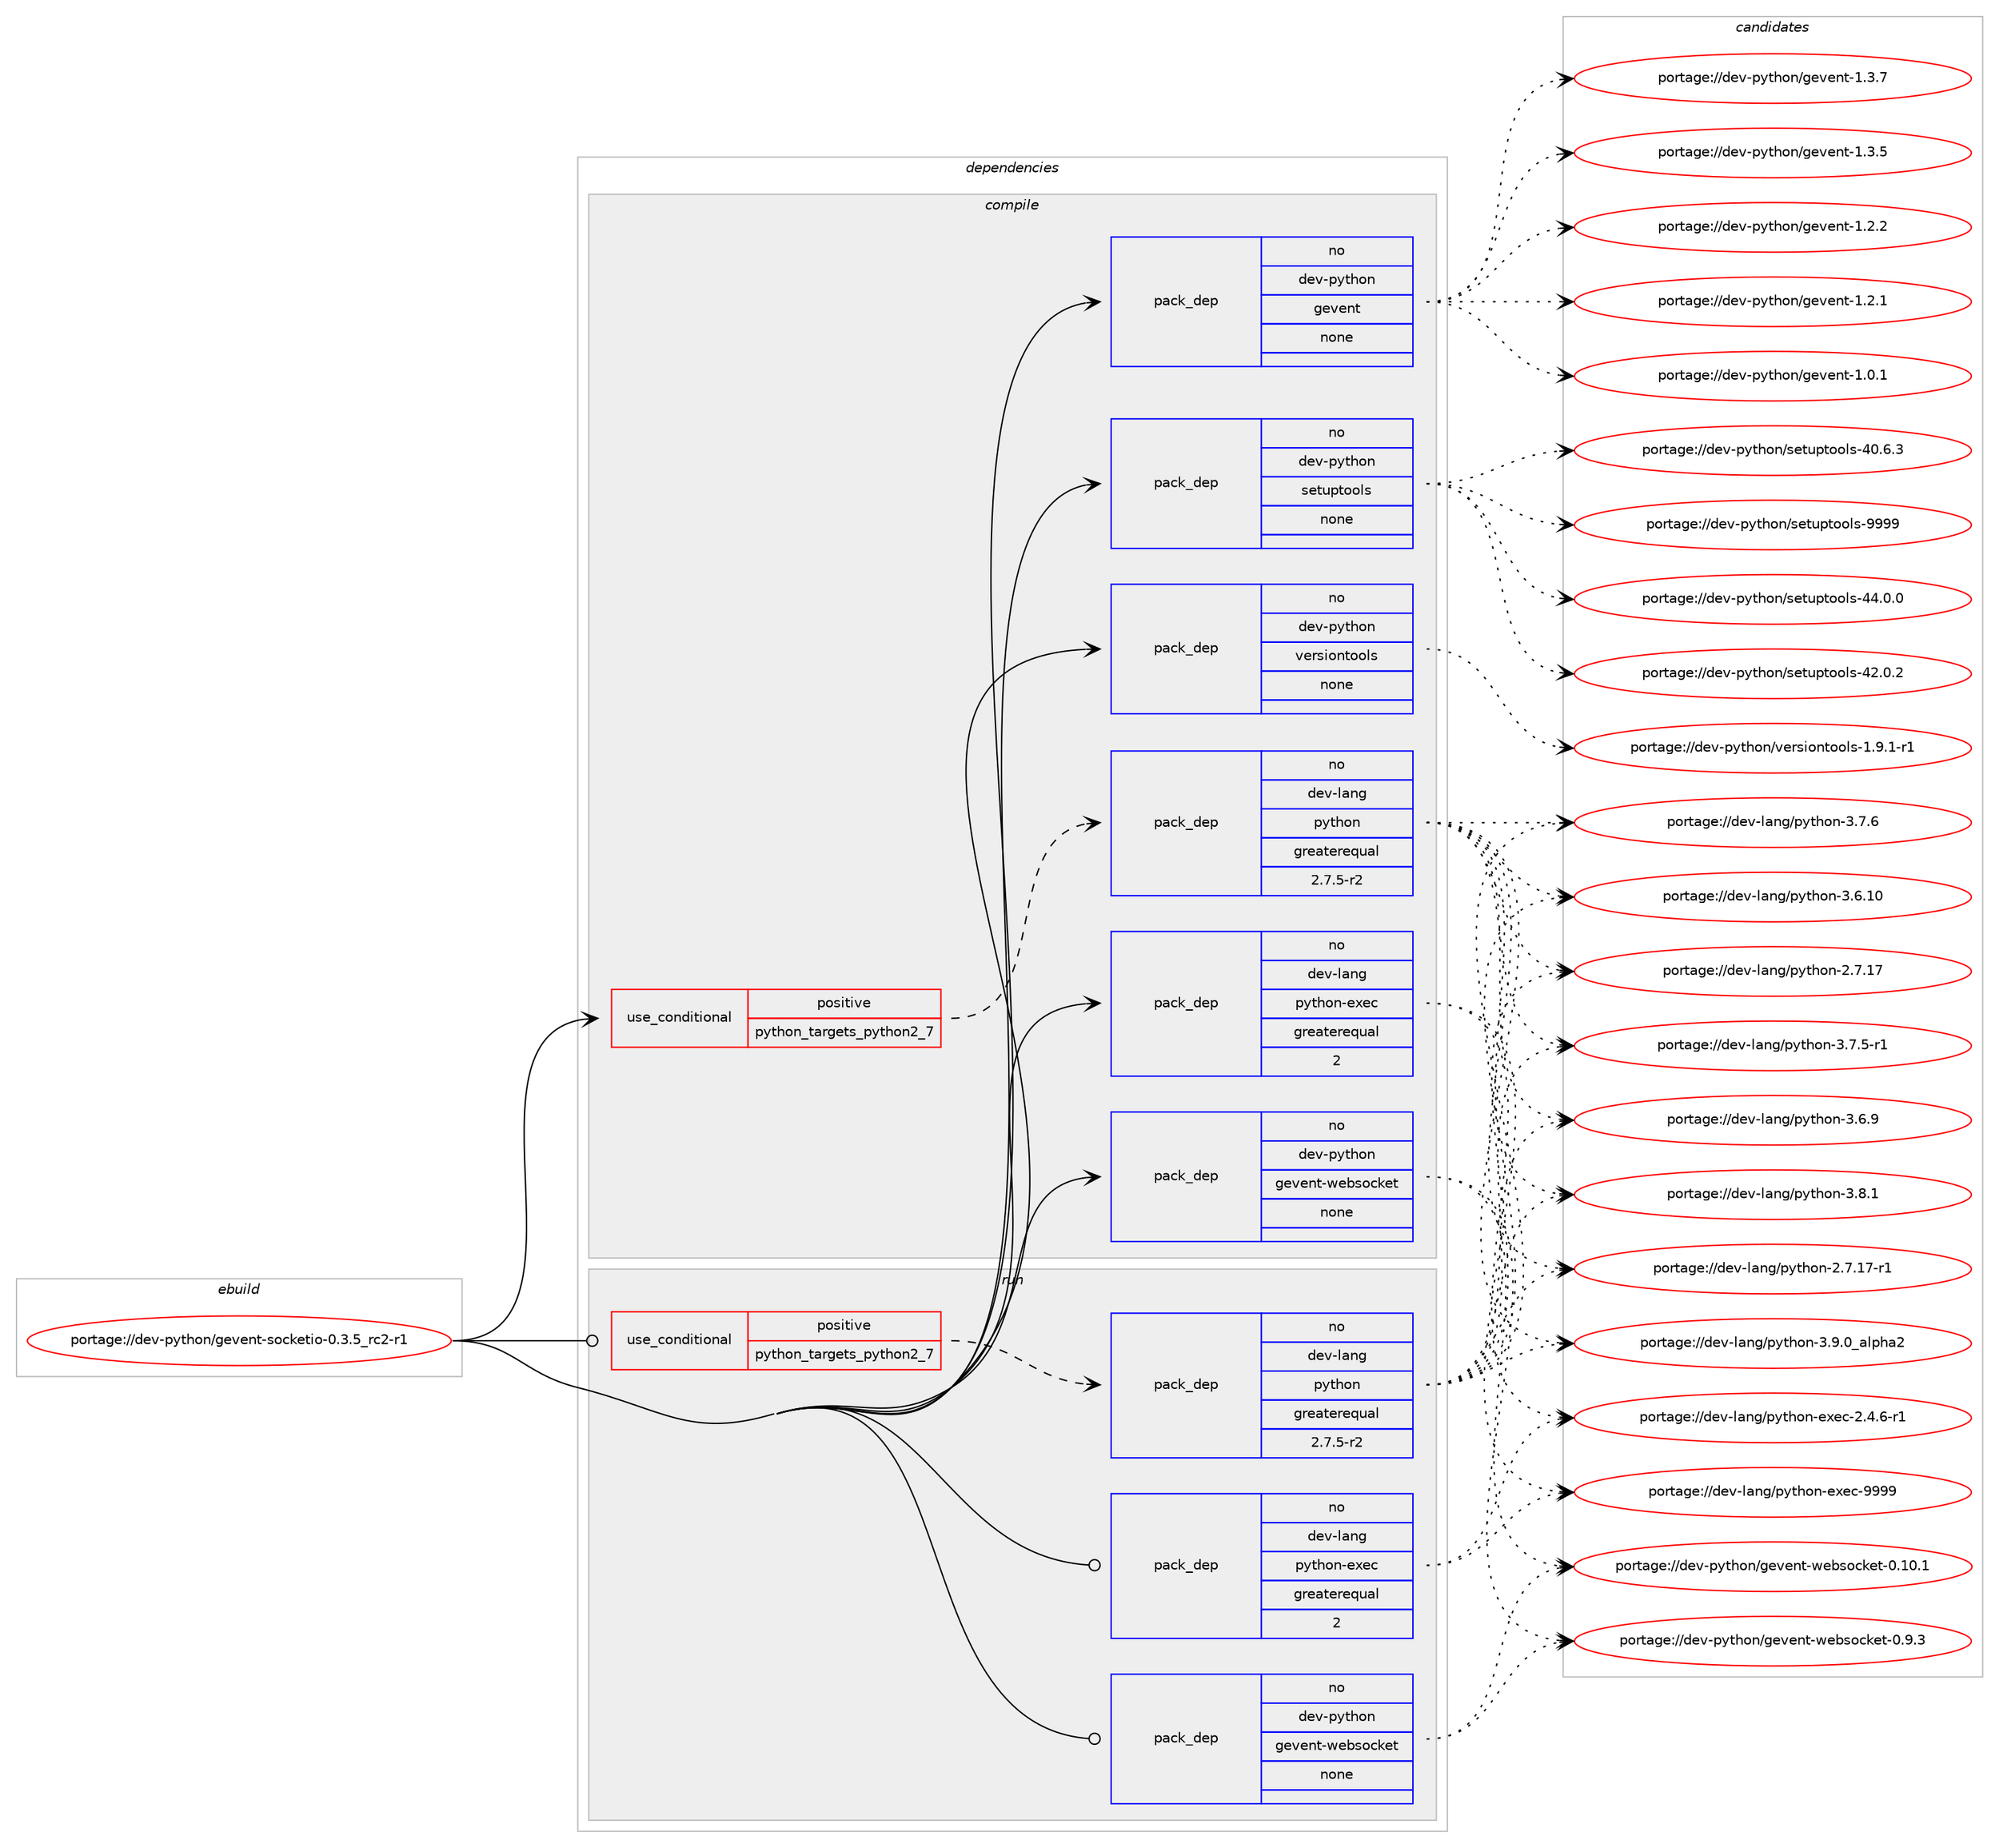 digraph prolog {

# *************
# Graph options
# *************

newrank=true;
concentrate=true;
compound=true;
graph [rankdir=LR,fontname=Helvetica,fontsize=10,ranksep=1.5];#, ranksep=2.5, nodesep=0.2];
edge  [arrowhead=vee];
node  [fontname=Helvetica,fontsize=10];

# **********
# The ebuild
# **********

subgraph cluster_leftcol {
color=gray;
label=<<i>ebuild</i>>;
id [label="portage://dev-python/gevent-socketio-0.3.5_rc2-r1", color=red, width=4, href="../dev-python/gevent-socketio-0.3.5_rc2-r1.svg"];
}

# ****************
# The dependencies
# ****************

subgraph cluster_midcol {
color=gray;
label=<<i>dependencies</i>>;
subgraph cluster_compile {
fillcolor="#eeeeee";
style=filled;
label=<<i>compile</i>>;
subgraph cond115407 {
dependency459237 [label=<<TABLE BORDER="0" CELLBORDER="1" CELLSPACING="0" CELLPADDING="4"><TR><TD ROWSPAN="3" CELLPADDING="10">use_conditional</TD></TR><TR><TD>positive</TD></TR><TR><TD>python_targets_python2_7</TD></TR></TABLE>>, shape=none, color=red];
subgraph pack338840 {
dependency459238 [label=<<TABLE BORDER="0" CELLBORDER="1" CELLSPACING="0" CELLPADDING="4" WIDTH="220"><TR><TD ROWSPAN="6" CELLPADDING="30">pack_dep</TD></TR><TR><TD WIDTH="110">no</TD></TR><TR><TD>dev-lang</TD></TR><TR><TD>python</TD></TR><TR><TD>greaterequal</TD></TR><TR><TD>2.7.5-r2</TD></TR></TABLE>>, shape=none, color=blue];
}
dependency459237:e -> dependency459238:w [weight=20,style="dashed",arrowhead="vee"];
}
id:e -> dependency459237:w [weight=20,style="solid",arrowhead="vee"];
subgraph pack338841 {
dependency459239 [label=<<TABLE BORDER="0" CELLBORDER="1" CELLSPACING="0" CELLPADDING="4" WIDTH="220"><TR><TD ROWSPAN="6" CELLPADDING="30">pack_dep</TD></TR><TR><TD WIDTH="110">no</TD></TR><TR><TD>dev-lang</TD></TR><TR><TD>python-exec</TD></TR><TR><TD>greaterequal</TD></TR><TR><TD>2</TD></TR></TABLE>>, shape=none, color=blue];
}
id:e -> dependency459239:w [weight=20,style="solid",arrowhead="vee"];
subgraph pack338842 {
dependency459240 [label=<<TABLE BORDER="0" CELLBORDER="1" CELLSPACING="0" CELLPADDING="4" WIDTH="220"><TR><TD ROWSPAN="6" CELLPADDING="30">pack_dep</TD></TR><TR><TD WIDTH="110">no</TD></TR><TR><TD>dev-python</TD></TR><TR><TD>gevent</TD></TR><TR><TD>none</TD></TR><TR><TD></TD></TR></TABLE>>, shape=none, color=blue];
}
id:e -> dependency459240:w [weight=20,style="solid",arrowhead="vee"];
subgraph pack338843 {
dependency459241 [label=<<TABLE BORDER="0" CELLBORDER="1" CELLSPACING="0" CELLPADDING="4" WIDTH="220"><TR><TD ROWSPAN="6" CELLPADDING="30">pack_dep</TD></TR><TR><TD WIDTH="110">no</TD></TR><TR><TD>dev-python</TD></TR><TR><TD>gevent-websocket</TD></TR><TR><TD>none</TD></TR><TR><TD></TD></TR></TABLE>>, shape=none, color=blue];
}
id:e -> dependency459241:w [weight=20,style="solid",arrowhead="vee"];
subgraph pack338844 {
dependency459242 [label=<<TABLE BORDER="0" CELLBORDER="1" CELLSPACING="0" CELLPADDING="4" WIDTH="220"><TR><TD ROWSPAN="6" CELLPADDING="30">pack_dep</TD></TR><TR><TD WIDTH="110">no</TD></TR><TR><TD>dev-python</TD></TR><TR><TD>setuptools</TD></TR><TR><TD>none</TD></TR><TR><TD></TD></TR></TABLE>>, shape=none, color=blue];
}
id:e -> dependency459242:w [weight=20,style="solid",arrowhead="vee"];
subgraph pack338845 {
dependency459243 [label=<<TABLE BORDER="0" CELLBORDER="1" CELLSPACING="0" CELLPADDING="4" WIDTH="220"><TR><TD ROWSPAN="6" CELLPADDING="30">pack_dep</TD></TR><TR><TD WIDTH="110">no</TD></TR><TR><TD>dev-python</TD></TR><TR><TD>versiontools</TD></TR><TR><TD>none</TD></TR><TR><TD></TD></TR></TABLE>>, shape=none, color=blue];
}
id:e -> dependency459243:w [weight=20,style="solid",arrowhead="vee"];
}
subgraph cluster_compileandrun {
fillcolor="#eeeeee";
style=filled;
label=<<i>compile and run</i>>;
}
subgraph cluster_run {
fillcolor="#eeeeee";
style=filled;
label=<<i>run</i>>;
subgraph cond115408 {
dependency459244 [label=<<TABLE BORDER="0" CELLBORDER="1" CELLSPACING="0" CELLPADDING="4"><TR><TD ROWSPAN="3" CELLPADDING="10">use_conditional</TD></TR><TR><TD>positive</TD></TR><TR><TD>python_targets_python2_7</TD></TR></TABLE>>, shape=none, color=red];
subgraph pack338846 {
dependency459245 [label=<<TABLE BORDER="0" CELLBORDER="1" CELLSPACING="0" CELLPADDING="4" WIDTH="220"><TR><TD ROWSPAN="6" CELLPADDING="30">pack_dep</TD></TR><TR><TD WIDTH="110">no</TD></TR><TR><TD>dev-lang</TD></TR><TR><TD>python</TD></TR><TR><TD>greaterequal</TD></TR><TR><TD>2.7.5-r2</TD></TR></TABLE>>, shape=none, color=blue];
}
dependency459244:e -> dependency459245:w [weight=20,style="dashed",arrowhead="vee"];
}
id:e -> dependency459244:w [weight=20,style="solid",arrowhead="odot"];
subgraph pack338847 {
dependency459246 [label=<<TABLE BORDER="0" CELLBORDER="1" CELLSPACING="0" CELLPADDING="4" WIDTH="220"><TR><TD ROWSPAN="6" CELLPADDING="30">pack_dep</TD></TR><TR><TD WIDTH="110">no</TD></TR><TR><TD>dev-lang</TD></TR><TR><TD>python-exec</TD></TR><TR><TD>greaterequal</TD></TR><TR><TD>2</TD></TR></TABLE>>, shape=none, color=blue];
}
id:e -> dependency459246:w [weight=20,style="solid",arrowhead="odot"];
subgraph pack338848 {
dependency459247 [label=<<TABLE BORDER="0" CELLBORDER="1" CELLSPACING="0" CELLPADDING="4" WIDTH="220"><TR><TD ROWSPAN="6" CELLPADDING="30">pack_dep</TD></TR><TR><TD WIDTH="110">no</TD></TR><TR><TD>dev-python</TD></TR><TR><TD>gevent-websocket</TD></TR><TR><TD>none</TD></TR><TR><TD></TD></TR></TABLE>>, shape=none, color=blue];
}
id:e -> dependency459247:w [weight=20,style="solid",arrowhead="odot"];
}
}

# **************
# The candidates
# **************

subgraph cluster_choices {
rank=same;
color=gray;
label=<<i>candidates</i>>;

subgraph choice338840 {
color=black;
nodesep=1;
choice10010111845108971101034711212111610411111045514657464895971081121049750 [label="portage://dev-lang/python-3.9.0_alpha2", color=red, width=4,href="../dev-lang/python-3.9.0_alpha2.svg"];
choice100101118451089711010347112121116104111110455146564649 [label="portage://dev-lang/python-3.8.1", color=red, width=4,href="../dev-lang/python-3.8.1.svg"];
choice100101118451089711010347112121116104111110455146554654 [label="portage://dev-lang/python-3.7.6", color=red, width=4,href="../dev-lang/python-3.7.6.svg"];
choice1001011184510897110103471121211161041111104551465546534511449 [label="portage://dev-lang/python-3.7.5-r1", color=red, width=4,href="../dev-lang/python-3.7.5-r1.svg"];
choice100101118451089711010347112121116104111110455146544657 [label="portage://dev-lang/python-3.6.9", color=red, width=4,href="../dev-lang/python-3.6.9.svg"];
choice10010111845108971101034711212111610411111045514654464948 [label="portage://dev-lang/python-3.6.10", color=red, width=4,href="../dev-lang/python-3.6.10.svg"];
choice100101118451089711010347112121116104111110455046554649554511449 [label="portage://dev-lang/python-2.7.17-r1", color=red, width=4,href="../dev-lang/python-2.7.17-r1.svg"];
choice10010111845108971101034711212111610411111045504655464955 [label="portage://dev-lang/python-2.7.17", color=red, width=4,href="../dev-lang/python-2.7.17.svg"];
dependency459238:e -> choice10010111845108971101034711212111610411111045514657464895971081121049750:w [style=dotted,weight="100"];
dependency459238:e -> choice100101118451089711010347112121116104111110455146564649:w [style=dotted,weight="100"];
dependency459238:e -> choice100101118451089711010347112121116104111110455146554654:w [style=dotted,weight="100"];
dependency459238:e -> choice1001011184510897110103471121211161041111104551465546534511449:w [style=dotted,weight="100"];
dependency459238:e -> choice100101118451089711010347112121116104111110455146544657:w [style=dotted,weight="100"];
dependency459238:e -> choice10010111845108971101034711212111610411111045514654464948:w [style=dotted,weight="100"];
dependency459238:e -> choice100101118451089711010347112121116104111110455046554649554511449:w [style=dotted,weight="100"];
dependency459238:e -> choice10010111845108971101034711212111610411111045504655464955:w [style=dotted,weight="100"];
}
subgraph choice338841 {
color=black;
nodesep=1;
choice10010111845108971101034711212111610411111045101120101994557575757 [label="portage://dev-lang/python-exec-9999", color=red, width=4,href="../dev-lang/python-exec-9999.svg"];
choice10010111845108971101034711212111610411111045101120101994550465246544511449 [label="portage://dev-lang/python-exec-2.4.6-r1", color=red, width=4,href="../dev-lang/python-exec-2.4.6-r1.svg"];
dependency459239:e -> choice10010111845108971101034711212111610411111045101120101994557575757:w [style=dotted,weight="100"];
dependency459239:e -> choice10010111845108971101034711212111610411111045101120101994550465246544511449:w [style=dotted,weight="100"];
}
subgraph choice338842 {
color=black;
nodesep=1;
choice1001011184511212111610411111047103101118101110116454946514655 [label="portage://dev-python/gevent-1.3.7", color=red, width=4,href="../dev-python/gevent-1.3.7.svg"];
choice1001011184511212111610411111047103101118101110116454946514653 [label="portage://dev-python/gevent-1.3.5", color=red, width=4,href="../dev-python/gevent-1.3.5.svg"];
choice1001011184511212111610411111047103101118101110116454946504650 [label="portage://dev-python/gevent-1.2.2", color=red, width=4,href="../dev-python/gevent-1.2.2.svg"];
choice1001011184511212111610411111047103101118101110116454946504649 [label="portage://dev-python/gevent-1.2.1", color=red, width=4,href="../dev-python/gevent-1.2.1.svg"];
choice1001011184511212111610411111047103101118101110116454946484649 [label="portage://dev-python/gevent-1.0.1", color=red, width=4,href="../dev-python/gevent-1.0.1.svg"];
dependency459240:e -> choice1001011184511212111610411111047103101118101110116454946514655:w [style=dotted,weight="100"];
dependency459240:e -> choice1001011184511212111610411111047103101118101110116454946514653:w [style=dotted,weight="100"];
dependency459240:e -> choice1001011184511212111610411111047103101118101110116454946504650:w [style=dotted,weight="100"];
dependency459240:e -> choice1001011184511212111610411111047103101118101110116454946504649:w [style=dotted,weight="100"];
dependency459240:e -> choice1001011184511212111610411111047103101118101110116454946484649:w [style=dotted,weight="100"];
}
subgraph choice338843 {
color=black;
nodesep=1;
choice1001011184511212111610411111047103101118101110116451191019811511199107101116454846574651 [label="portage://dev-python/gevent-websocket-0.9.3", color=red, width=4,href="../dev-python/gevent-websocket-0.9.3.svg"];
choice100101118451121211161041111104710310111810111011645119101981151119910710111645484649484649 [label="portage://dev-python/gevent-websocket-0.10.1", color=red, width=4,href="../dev-python/gevent-websocket-0.10.1.svg"];
dependency459241:e -> choice1001011184511212111610411111047103101118101110116451191019811511199107101116454846574651:w [style=dotted,weight="100"];
dependency459241:e -> choice100101118451121211161041111104710310111810111011645119101981151119910710111645484649484649:w [style=dotted,weight="100"];
}
subgraph choice338844 {
color=black;
nodesep=1;
choice10010111845112121116104111110471151011161171121161111111081154557575757 [label="portage://dev-python/setuptools-9999", color=red, width=4,href="../dev-python/setuptools-9999.svg"];
choice100101118451121211161041111104711510111611711211611111110811545525246484648 [label="portage://dev-python/setuptools-44.0.0", color=red, width=4,href="../dev-python/setuptools-44.0.0.svg"];
choice100101118451121211161041111104711510111611711211611111110811545525046484650 [label="portage://dev-python/setuptools-42.0.2", color=red, width=4,href="../dev-python/setuptools-42.0.2.svg"];
choice100101118451121211161041111104711510111611711211611111110811545524846544651 [label="portage://dev-python/setuptools-40.6.3", color=red, width=4,href="../dev-python/setuptools-40.6.3.svg"];
dependency459242:e -> choice10010111845112121116104111110471151011161171121161111111081154557575757:w [style=dotted,weight="100"];
dependency459242:e -> choice100101118451121211161041111104711510111611711211611111110811545525246484648:w [style=dotted,weight="100"];
dependency459242:e -> choice100101118451121211161041111104711510111611711211611111110811545525046484650:w [style=dotted,weight="100"];
dependency459242:e -> choice100101118451121211161041111104711510111611711211611111110811545524846544651:w [style=dotted,weight="100"];
}
subgraph choice338845 {
color=black;
nodesep=1;
choice10010111845112121116104111110471181011141151051111101161111111081154549465746494511449 [label="portage://dev-python/versiontools-1.9.1-r1", color=red, width=4,href="../dev-python/versiontools-1.9.1-r1.svg"];
dependency459243:e -> choice10010111845112121116104111110471181011141151051111101161111111081154549465746494511449:w [style=dotted,weight="100"];
}
subgraph choice338846 {
color=black;
nodesep=1;
choice10010111845108971101034711212111610411111045514657464895971081121049750 [label="portage://dev-lang/python-3.9.0_alpha2", color=red, width=4,href="../dev-lang/python-3.9.0_alpha2.svg"];
choice100101118451089711010347112121116104111110455146564649 [label="portage://dev-lang/python-3.8.1", color=red, width=4,href="../dev-lang/python-3.8.1.svg"];
choice100101118451089711010347112121116104111110455146554654 [label="portage://dev-lang/python-3.7.6", color=red, width=4,href="../dev-lang/python-3.7.6.svg"];
choice1001011184510897110103471121211161041111104551465546534511449 [label="portage://dev-lang/python-3.7.5-r1", color=red, width=4,href="../dev-lang/python-3.7.5-r1.svg"];
choice100101118451089711010347112121116104111110455146544657 [label="portage://dev-lang/python-3.6.9", color=red, width=4,href="../dev-lang/python-3.6.9.svg"];
choice10010111845108971101034711212111610411111045514654464948 [label="portage://dev-lang/python-3.6.10", color=red, width=4,href="../dev-lang/python-3.6.10.svg"];
choice100101118451089711010347112121116104111110455046554649554511449 [label="portage://dev-lang/python-2.7.17-r1", color=red, width=4,href="../dev-lang/python-2.7.17-r1.svg"];
choice10010111845108971101034711212111610411111045504655464955 [label="portage://dev-lang/python-2.7.17", color=red, width=4,href="../dev-lang/python-2.7.17.svg"];
dependency459245:e -> choice10010111845108971101034711212111610411111045514657464895971081121049750:w [style=dotted,weight="100"];
dependency459245:e -> choice100101118451089711010347112121116104111110455146564649:w [style=dotted,weight="100"];
dependency459245:e -> choice100101118451089711010347112121116104111110455146554654:w [style=dotted,weight="100"];
dependency459245:e -> choice1001011184510897110103471121211161041111104551465546534511449:w [style=dotted,weight="100"];
dependency459245:e -> choice100101118451089711010347112121116104111110455146544657:w [style=dotted,weight="100"];
dependency459245:e -> choice10010111845108971101034711212111610411111045514654464948:w [style=dotted,weight="100"];
dependency459245:e -> choice100101118451089711010347112121116104111110455046554649554511449:w [style=dotted,weight="100"];
dependency459245:e -> choice10010111845108971101034711212111610411111045504655464955:w [style=dotted,weight="100"];
}
subgraph choice338847 {
color=black;
nodesep=1;
choice10010111845108971101034711212111610411111045101120101994557575757 [label="portage://dev-lang/python-exec-9999", color=red, width=4,href="../dev-lang/python-exec-9999.svg"];
choice10010111845108971101034711212111610411111045101120101994550465246544511449 [label="portage://dev-lang/python-exec-2.4.6-r1", color=red, width=4,href="../dev-lang/python-exec-2.4.6-r1.svg"];
dependency459246:e -> choice10010111845108971101034711212111610411111045101120101994557575757:w [style=dotted,weight="100"];
dependency459246:e -> choice10010111845108971101034711212111610411111045101120101994550465246544511449:w [style=dotted,weight="100"];
}
subgraph choice338848 {
color=black;
nodesep=1;
choice1001011184511212111610411111047103101118101110116451191019811511199107101116454846574651 [label="portage://dev-python/gevent-websocket-0.9.3", color=red, width=4,href="../dev-python/gevent-websocket-0.9.3.svg"];
choice100101118451121211161041111104710310111810111011645119101981151119910710111645484649484649 [label="portage://dev-python/gevent-websocket-0.10.1", color=red, width=4,href="../dev-python/gevent-websocket-0.10.1.svg"];
dependency459247:e -> choice1001011184511212111610411111047103101118101110116451191019811511199107101116454846574651:w [style=dotted,weight="100"];
dependency459247:e -> choice100101118451121211161041111104710310111810111011645119101981151119910710111645484649484649:w [style=dotted,weight="100"];
}
}

}
